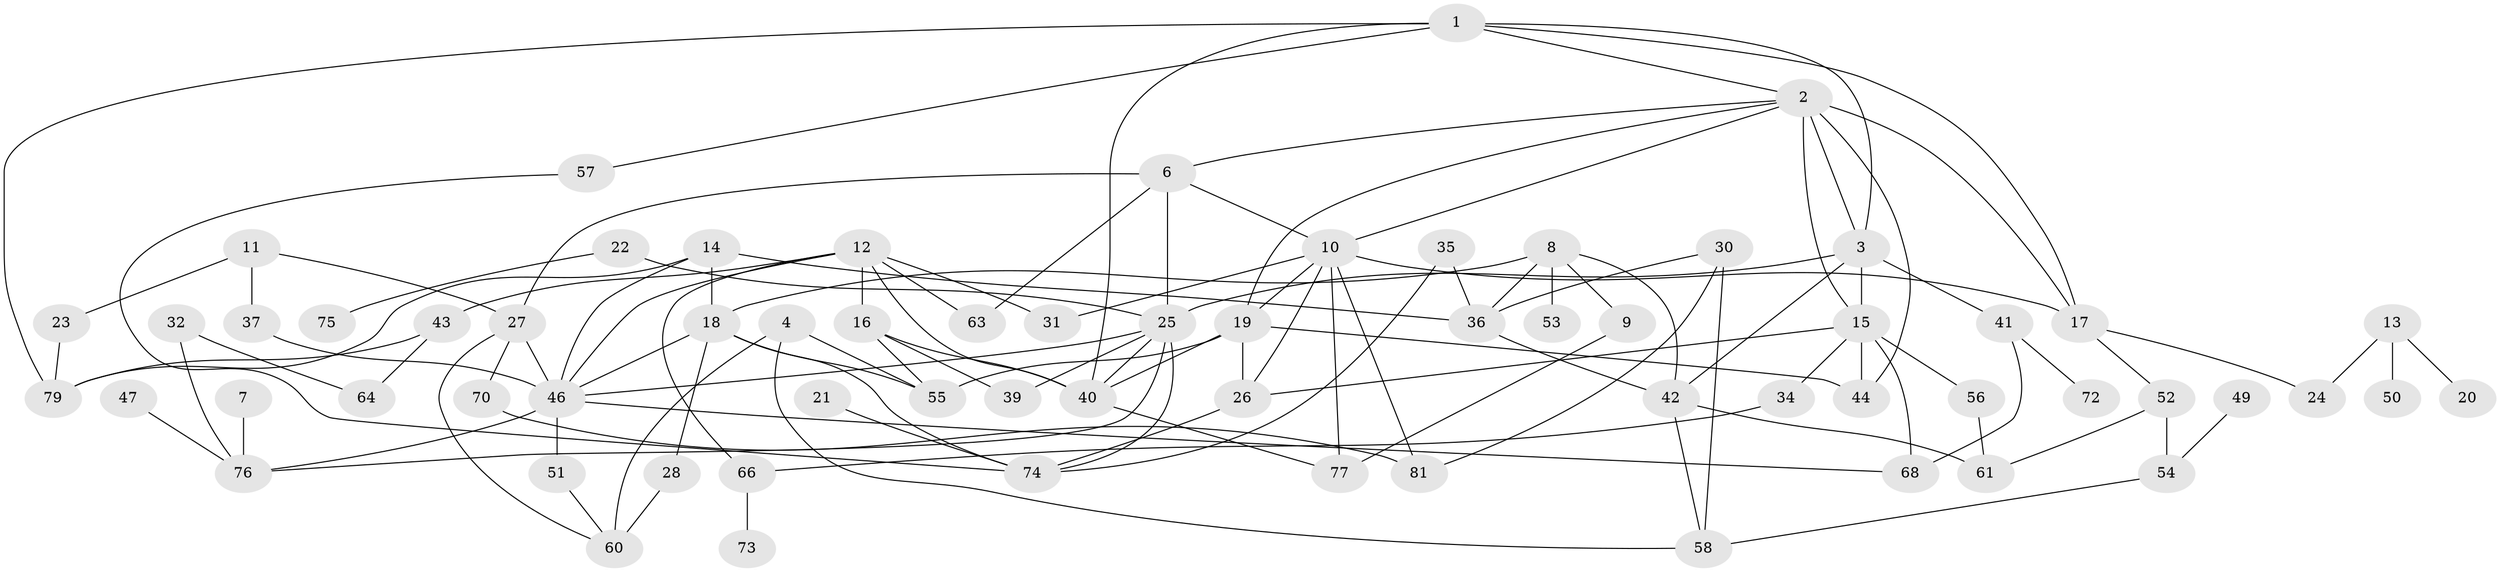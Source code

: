 // original degree distribution, {4: 0.17164179104477612, 5: 0.1044776119402985, 2: 0.2462686567164179, 0: 0.09701492537313433, 1: 0.16417910447761194, 3: 0.1865671641791045, 9: 0.007462686567164179, 6: 0.022388059701492536}
// Generated by graph-tools (version 1.1) at 2025/48/03/04/25 22:48:33]
// undirected, 67 vertices, 116 edges
graph export_dot {
  node [color=gray90,style=filled];
  1;
  2;
  3;
  4;
  6;
  7;
  8;
  9;
  10;
  11;
  12;
  13;
  14;
  15;
  16;
  17;
  18;
  19;
  20;
  21;
  22;
  23;
  24;
  25;
  26;
  27;
  28;
  30;
  31;
  32;
  34;
  35;
  36;
  37;
  39;
  40;
  41;
  42;
  43;
  44;
  46;
  47;
  49;
  50;
  51;
  52;
  53;
  54;
  55;
  56;
  57;
  58;
  60;
  61;
  63;
  64;
  66;
  68;
  70;
  72;
  73;
  74;
  75;
  76;
  77;
  79;
  81;
  1 -- 2 [weight=1.0];
  1 -- 3 [weight=1.0];
  1 -- 17 [weight=1.0];
  1 -- 40 [weight=1.0];
  1 -- 57 [weight=1.0];
  1 -- 79 [weight=1.0];
  2 -- 3 [weight=1.0];
  2 -- 6 [weight=1.0];
  2 -- 10 [weight=1.0];
  2 -- 15 [weight=3.0];
  2 -- 17 [weight=1.0];
  2 -- 19 [weight=1.0];
  2 -- 44 [weight=1.0];
  3 -- 15 [weight=2.0];
  3 -- 25 [weight=1.0];
  3 -- 41 [weight=1.0];
  3 -- 42 [weight=1.0];
  4 -- 55 [weight=1.0];
  4 -- 58 [weight=1.0];
  4 -- 60 [weight=2.0];
  6 -- 10 [weight=1.0];
  6 -- 25 [weight=1.0];
  6 -- 27 [weight=1.0];
  6 -- 63 [weight=1.0];
  7 -- 76 [weight=1.0];
  8 -- 9 [weight=1.0];
  8 -- 18 [weight=1.0];
  8 -- 36 [weight=1.0];
  8 -- 42 [weight=1.0];
  8 -- 53 [weight=1.0];
  9 -- 77 [weight=1.0];
  10 -- 17 [weight=1.0];
  10 -- 19 [weight=1.0];
  10 -- 26 [weight=1.0];
  10 -- 31 [weight=1.0];
  10 -- 77 [weight=1.0];
  10 -- 81 [weight=1.0];
  11 -- 23 [weight=1.0];
  11 -- 27 [weight=1.0];
  11 -- 37 [weight=1.0];
  12 -- 16 [weight=3.0];
  12 -- 31 [weight=1.0];
  12 -- 40 [weight=1.0];
  12 -- 43 [weight=1.0];
  12 -- 46 [weight=1.0];
  12 -- 63 [weight=1.0];
  12 -- 66 [weight=2.0];
  13 -- 20 [weight=1.0];
  13 -- 24 [weight=1.0];
  13 -- 50 [weight=1.0];
  14 -- 18 [weight=2.0];
  14 -- 36 [weight=1.0];
  14 -- 46 [weight=1.0];
  14 -- 79 [weight=1.0];
  15 -- 26 [weight=1.0];
  15 -- 34 [weight=1.0];
  15 -- 44 [weight=1.0];
  15 -- 56 [weight=1.0];
  15 -- 68 [weight=1.0];
  16 -- 39 [weight=1.0];
  16 -- 40 [weight=1.0];
  16 -- 55 [weight=1.0];
  17 -- 24 [weight=1.0];
  17 -- 52 [weight=1.0];
  18 -- 28 [weight=1.0];
  18 -- 46 [weight=1.0];
  18 -- 55 [weight=1.0];
  18 -- 74 [weight=1.0];
  19 -- 26 [weight=1.0];
  19 -- 40 [weight=1.0];
  19 -- 44 [weight=1.0];
  19 -- 55 [weight=1.0];
  21 -- 74 [weight=1.0];
  22 -- 25 [weight=1.0];
  22 -- 75 [weight=1.0];
  23 -- 79 [weight=1.0];
  25 -- 39 [weight=1.0];
  25 -- 40 [weight=1.0];
  25 -- 46 [weight=1.0];
  25 -- 74 [weight=1.0];
  25 -- 76 [weight=1.0];
  26 -- 74 [weight=1.0];
  27 -- 46 [weight=1.0];
  27 -- 60 [weight=1.0];
  27 -- 70 [weight=1.0];
  28 -- 60 [weight=1.0];
  30 -- 36 [weight=1.0];
  30 -- 58 [weight=1.0];
  30 -- 81 [weight=1.0];
  32 -- 64 [weight=1.0];
  32 -- 76 [weight=1.0];
  34 -- 66 [weight=1.0];
  35 -- 36 [weight=1.0];
  35 -- 74 [weight=1.0];
  36 -- 42 [weight=1.0];
  37 -- 46 [weight=1.0];
  40 -- 77 [weight=1.0];
  41 -- 68 [weight=1.0];
  41 -- 72 [weight=1.0];
  42 -- 58 [weight=1.0];
  42 -- 61 [weight=1.0];
  43 -- 64 [weight=1.0];
  43 -- 79 [weight=1.0];
  46 -- 51 [weight=1.0];
  46 -- 68 [weight=1.0];
  46 -- 76 [weight=1.0];
  47 -- 76 [weight=1.0];
  49 -- 54 [weight=1.0];
  51 -- 60 [weight=1.0];
  52 -- 54 [weight=1.0];
  52 -- 61 [weight=1.0];
  54 -- 58 [weight=1.0];
  56 -- 61 [weight=1.0];
  57 -- 74 [weight=1.0];
  66 -- 73 [weight=1.0];
  70 -- 81 [weight=1.0];
}
